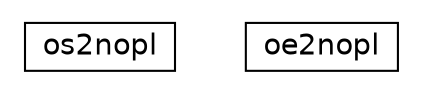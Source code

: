 #!/usr/local/bin/dot
#
# Class diagram 
# Generated by UMLGraph version R5_6_6-1-g9240c4 (http://www.umlgraph.org/)
#

digraph G {
	edge [fontname="Helvetica",fontsize=10,labelfontname="Helvetica",labelfontsize=10];
	node [fontname="Helvetica",fontsize=10,shape=plaintext];
	nodesep=0.25;
	ranksep=0.5;
	// ora4mas.nopl.tools.os2nopl
	c2069 [label=<<table title="ora4mas.nopl.tools.os2nopl" border="0" cellborder="1" cellspacing="0" cellpadding="2" port="p" href="./os2nopl.html">
		<tr><td><table border="0" cellspacing="0" cellpadding="1">
<tr><td align="center" balign="center"> os2nopl </td></tr>
		</table></td></tr>
		</table>>, URL="./os2nopl.html", fontname="Helvetica", fontcolor="black", fontsize=14.0];
	// ora4mas.nopl.tools.oe2nopl
	c2070 [label=<<table title="ora4mas.nopl.tools.oe2nopl" border="0" cellborder="1" cellspacing="0" cellpadding="2" port="p" href="./oe2nopl.html">
		<tr><td><table border="0" cellspacing="0" cellpadding="1">
<tr><td align="center" balign="center"> oe2nopl </td></tr>
		</table></td></tr>
		</table>>, URL="./oe2nopl.html", fontname="Helvetica", fontcolor="black", fontsize=14.0];
}

